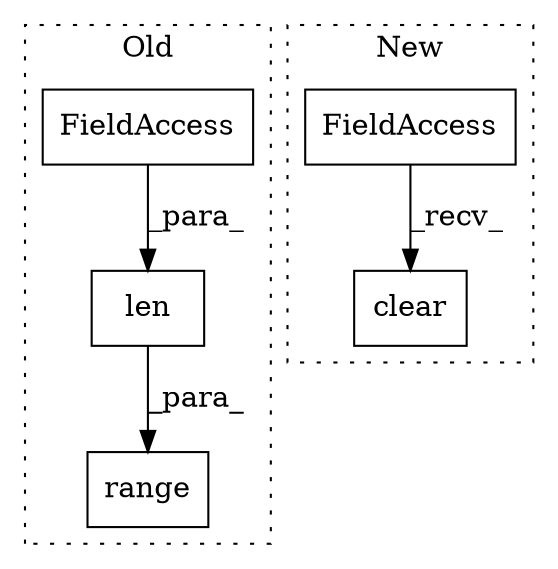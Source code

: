 digraph G {
subgraph cluster0 {
1 [label="len" a="32" s="5052,5091" l="4,1" shape="box"];
4 [label="range" a="32" s="5046,5092" l="6,1" shape="box"];
5 [label="FieldAccess" a="22" s="5056" l="35" shape="box"];
label = "Old";
style="dotted";
}
subgraph cluster1 {
2 [label="clear" a="32" s="5544" l="7" shape="box"];
3 [label="FieldAccess" a="22" s="5527" l="16" shape="box"];
label = "New";
style="dotted";
}
1 -> 4 [label="_para_"];
3 -> 2 [label="_recv_"];
5 -> 1 [label="_para_"];
}